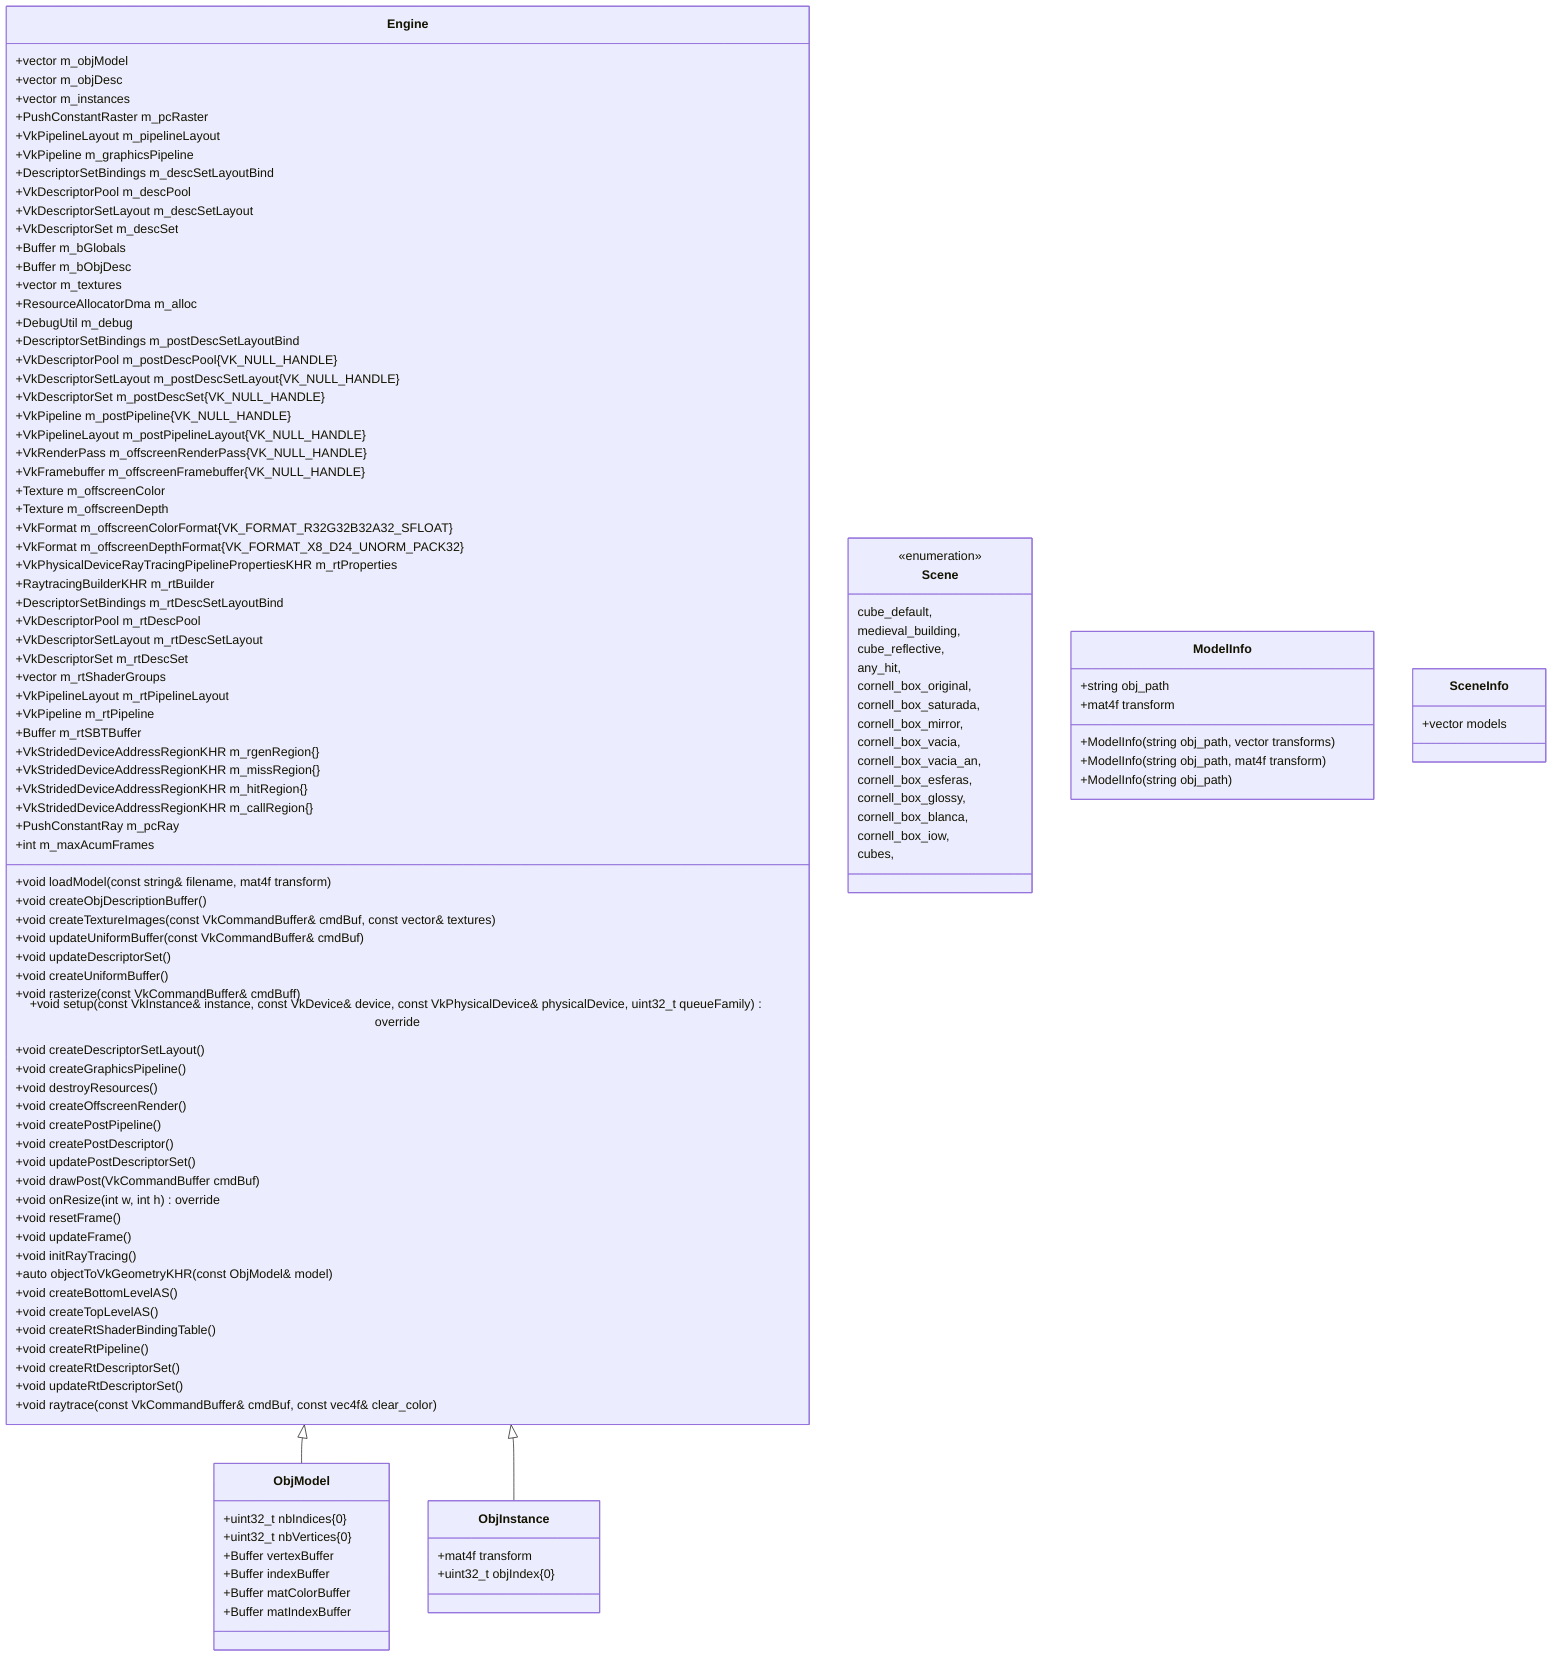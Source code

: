 classDiagram
    class Engine
    Engine <|-- ObjModel
    Engine <|-- ObjInstance
    Engine : +vector<ObjModel> m_objModel
    Engine : +vector<ObjDesc> m_objDesc
    Engine : +vector<ObjInstance> m_instances
    Engine : +void loadModel(const string& filename, mat4f transform)
    Engine : +void createObjDescriptionBuffer()
    Engine : +void createTextureImages(const VkCommandBuffer& cmdBuf, const vector<string>& textures)
    Engine : +void updateUniformBuffer(const VkCommandBuffer& cmdBuf)
    Engine : +PushConstantRaster m_pcRaster
    Engine : +void updateDescriptorSet()
    Engine : +void createUniformBuffer()
    Engine : +void rasterize(const VkCommandBuffer& cmdBuff)
    Engine : +VkPipelineLayout m_pipelineLayout
    Engine : +VkPipeline m_graphicsPipeline
    Engine : +DescriptorSetBindings m_descSetLayoutBind
    Engine : +VkDescriptorPool m_descPool
    Engine : +VkDescriptorSetLayout m_descSetLayout
    Engine : +VkDescriptorSet m_descSet
    Engine : +Buffer m_bGlobals
    Engine : +Buffer m_bObjDesc
    Engine : +vector<Texture> m_textures
    Engine : +ResourceAllocatorDma m_alloc
    Engine : +DebugUtil m_debug
    Engine : +void setup(const VkInstance& instance, const VkDevice& device, const VkPhysicalDevice& physicalDevice, uint32_t queueFamily) override
    Engine : +void createDescriptorSetLayout()
    Engine : +void createGraphicsPipeline()
    Engine : +void destroyResources()
    Engine : +DescriptorSetBindings m_postDescSetLayoutBind
    Engine : +VkDescriptorPool m_postDescPool{VK_NULL_HANDLE}
    Engine : +VkDescriptorSetLayout m_postDescSetLayout{VK_NULL_HANDLE}
    Engine : +VkDescriptorSet m_postDescSet{VK_NULL_HANDLE}
    Engine : +VkPipeline m_postPipeline{VK_NULL_HANDLE}
    Engine : +VkPipelineLayout m_postPipelineLayout{VK_NULL_HANDLE}
    Engine : +VkRenderPass m_offscreenRenderPass{VK_NULL_HANDLE}
    Engine : +VkFramebuffer m_offscreenFramebuffer{VK_NULL_HANDLE}
    Engine : +Texture m_offscreenColor
    Engine : +Texture m_offscreenDepth
    Engine : +VkFormat m_offscreenColorFormat{VK_FORMAT_R32G32B32A32_SFLOAT}
    Engine : +VkFormat m_offscreenDepthFormat{VK_FORMAT_X8_D24_UNORM_PACK32}
    Engine : +void createOffscreenRender()
    Engine : +void createPostPipeline()
    Engine : +void createPostDescriptor()
    Engine : +void updatePostDescriptorSet()
    Engine : +void drawPost(VkCommandBuffer cmdBuf)
    Engine : +void onResize(int w, int h) override
    Engine : +void resetFrame()
    Engine : +void updateFrame()
    Engine : +VkPhysicalDeviceRayTracingPipelinePropertiesKHR m_rtProperties
    Engine : +RaytracingBuilderKHR m_rtBuilder
    Engine : +DescriptorSetBindings m_rtDescSetLayoutBind
    Engine : +VkDescriptorPool m_rtDescPool
    Engine : +VkDescriptorSetLayout m_rtDescSetLayout
    Engine : +VkDescriptorSet m_rtDescSet
    Engine : +vector<VkRayTracingShaderGroupCreateInfoKHR> m_rtShaderGroups
    Engine : +VkPipelineLayout m_rtPipelineLayout
    Engine : +VkPipeline m_rtPipeline
    Engine : +Buffer m_rtSBTBuffer
    Engine : +VkStridedDeviceAddressRegionKHR m_rgenRegion{}
    Engine : +VkStridedDeviceAddressRegionKHR m_missRegion{}
    Engine : +VkStridedDeviceAddressRegionKHR m_hitRegion{}
    Engine : +VkStridedDeviceAddressRegionKHR m_callRegion{}
    Engine : +PushConstantRay m_pcRay
    Engine : +int m_maxAcumFrames
    Engine : +void initRayTracing()
    Engine : +auto objectToVkGeometryKHR(const ObjModel& model)
    Engine : +void createBottomLevelAS()
    Engine : +void createTopLevelAS()
    Engine : +void createRtShaderBindingTable()
    Engine : +void createRtPipeline()
    Engine : +void createRtDescriptorSet()
    Engine : +void updateRtDescriptorSet()
    Engine : +void raytrace (const VkCommandBuffer& cmdBuf, const vec4f& clear_color)

    class ObjModel
    ObjModel : +uint32_t nbIndices{0}
    ObjModel : +uint32_t nbVertices{0}
    ObjModel : +Buffer vertexBuffer
    ObjModel : +Buffer indexBuffer
    ObjModel : +Buffer matColorBuffer
    ObjModel : +Buffer matIndexBuffer

    class ObjInstance
    ObjInstance : +mat4f transform
    ObjInstance : +uint32_t objIndex{0}

    class Scene {
        <<enumeration>>
        cube_default,
        medieval_building,
        cube_reflective,
        any_hit,
        cornell_box_original,
        cornell_box_saturada,
        cornell_box_mirror,
        cornell_box_vacia,
        cornell_box_vacia_an,
        cornell_box_esferas,
        cornell_box_glossy,
        cornell_box_blanca,
        cornell_box_iow,
        cubes,
    }

    class ModelInfo {
        +string obj_path
        +mat4f transform
        +ModelInfo(string obj_path, vector<mat4f> transforms)
        +ModelInfo(string obj_path, mat4f transform)
        +ModelInfo(string obj_path)
    }

    class SceneInfo {
        +vector<ModelInfo> models
        
    }